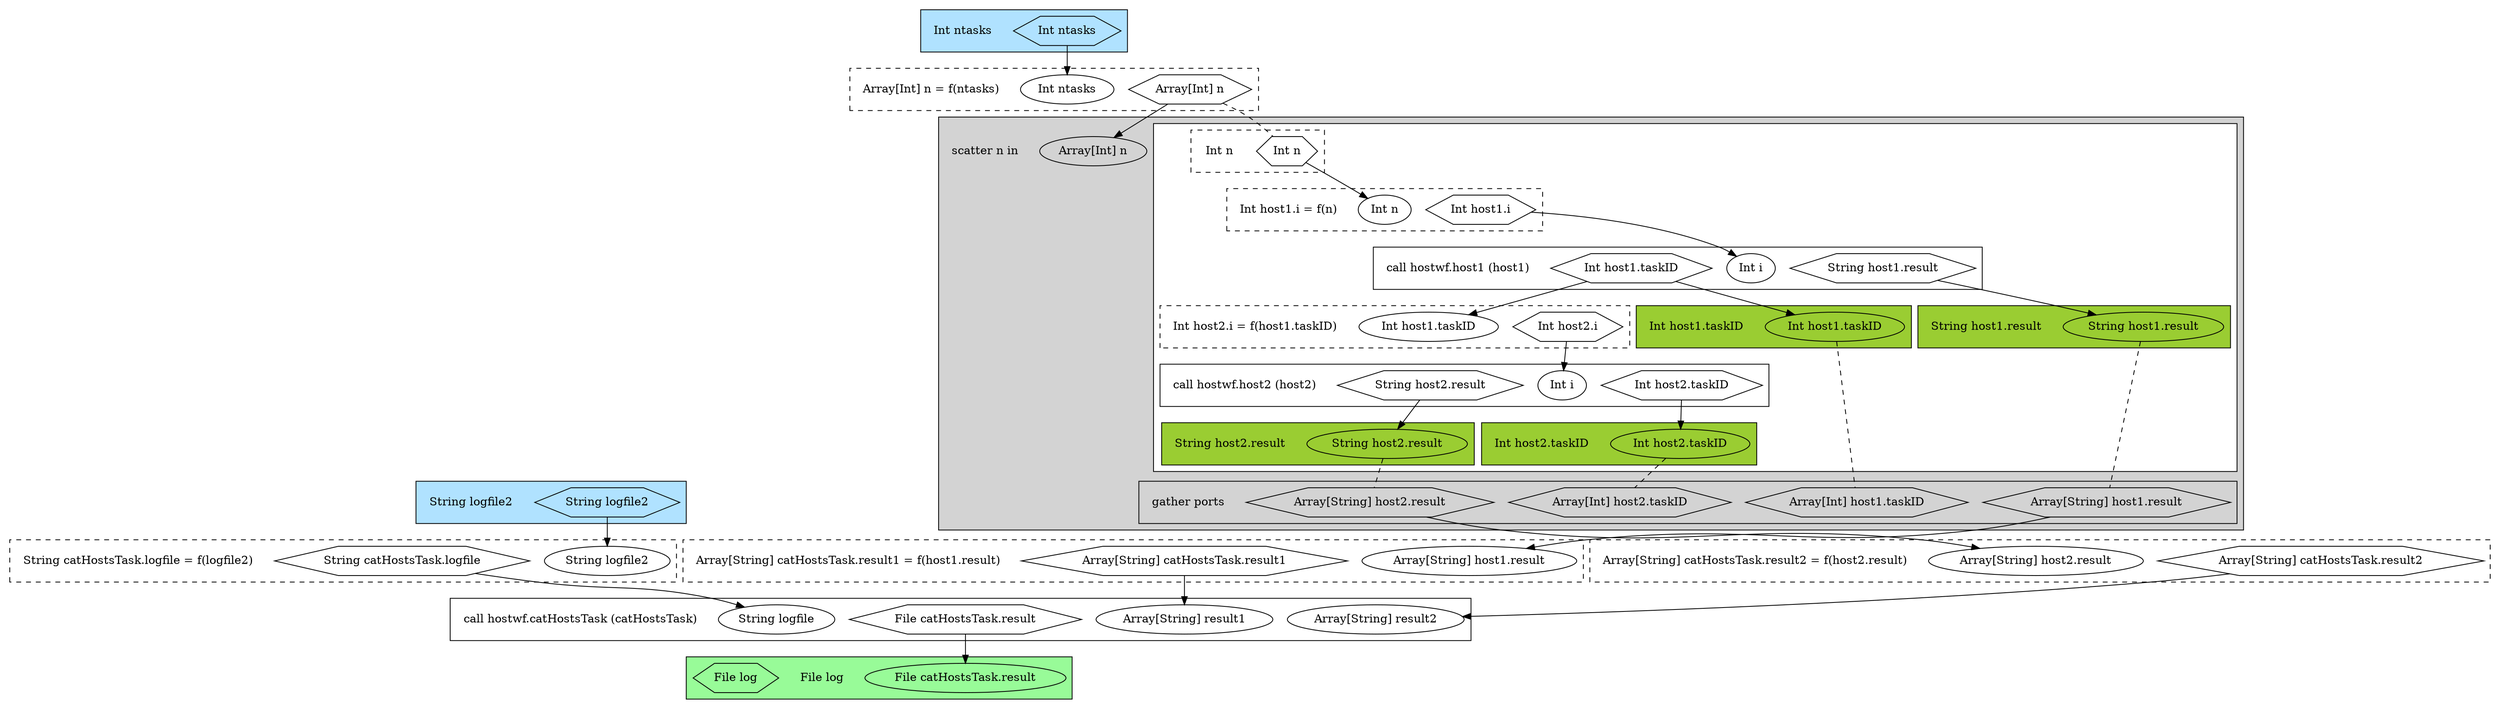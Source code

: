 digraph "workflow"
{
  compound=true;
  "PORT1815592231" -> "PORT808653065"
  "PORT666312528" -> "PORT634638280"
  "PORT1146484093" -> "PORT1277678493" [style=dashed arrowhead=none]
  "PORT361903111" -> "PORT98801744"
  "PORT628164202" -> "PORT1089341986" [style=dashed arrowhead=none]
  "PORT978035840" -> "PORT1635358020"
  "PORT1962826086" -> "PORT361903111" [style=dashed arrowhead=none]
  "PORT939391749" -> "PORT1198442960"
  "PORT320850799" -> "PORT1962826086"
  "PORT964981922" -> "PORT487764004"
  "PORT142103421" -> "PORT214768579"
  "PORT808653065" -> "PORT2078154554" [style=dashed arrowhead=none]
  "PORT128077491" -> "PORT1559817679"
  "PORT128077491" -> "PORT1292570580" [style=dashed arrowhead=none]
  "PORT1399398408" -> "PORT369351727"
  "PORT1292570580" -> "PORT1340634558"
  "PORT704387627" -> "PORT1146484093"
  "PORT1956060889" -> "PORT628164202"
  "PORT1779479139" -> "PORT1890318768"
  "PORT1956060889" -> "PORT943165647"
  "PORT1472759652" -> "PORT844872102"
  "PORT2078154554" -> "PORT2029709919"

  
  subgraph cluster_19 {
    style="filled,solid";
    fillcolor=white;
    "NODE1882348832" [shape=plaintext label="call hostwf.catHostsTask (catHostsTask)"]
    "PORT1779479139" [shape=hexagon label="File catHostsTask.result"];
    "PORT1198442960" [shape=oval label="Array[String] result1"];
    "PORT844872102" [shape=oval label="Array[String] result2"];
    "PORT487764004" [shape=oval label="String logfile"];
  
  
  }
  
  subgraph cluster_0 {
    style="filled,solid";
    fillcolor=lightskyblue1;
    "NODE168870325" [shape=plaintext label="Int ntasks"]
    "PORT1399398408" [shape=hexagon label="Int ntasks"];
  
  
  }
  
  subgraph cluster_18 {
    style="filled,solid";
    fillcolor=palegreen;
    "NODE13643661" [shape=plaintext label="File log"]
    "PORT2025955363" [shape=hexagon label="File log"];
    "PORT1890318768" [shape=oval label="File catHostsTask.result"];
  
  
  }
  
  subgraph cluster_15 {
    style="filled,dashed";
    fillcolor=white;
    "NODE2082678778" [shape=plaintext label="Array[String] catHostsTask.result1 = f(host1.result)"]
    "PORT939391749" [shape=hexagon label="Array[String] catHostsTask.result1"];
    "PORT98801744" [shape=oval label="Array[String] host1.result"];
  
  
  }
  
  subgraph cluster_16 {
    style="filled,dashed";
    fillcolor=white;
    "NODE1773336805" [shape=plaintext label="Array[Int] n = f(ntasks)"]
    "PORT128077491" [shape=hexagon label="Array[Int] n"];
    "PORT369351727" [shape=oval label="Int ntasks"];
  
  
  }
  
  subgraph cluster_17 {
    style="filled,dashed";
    fillcolor=white;
    "NODE1598434875" [shape=plaintext label="String catHostsTask.logfile = f(logfile2)"]
    "PORT964981922" [shape=hexagon label="String catHostsTask.logfile"];
    "PORT1635358020" [shape=oval label="String logfile2"];
  
  
  }
  
  subgraph cluster_12 {
    style="filled,solid";
    fillcolor=lightgray;
    "NODE440472115" [shape=plaintext label="scatter n in"]
    
    "PORT1559817679" [shape=oval label="Array[Int] n"];
    
    subgraph cluster_13 {
      style="filled,solid";
      fillcolor=lightgray
      "2d2b61b5-693b-4666-9969-0337af3a759a" [shape=plaintext label="gather ports"]
      "PORT2078154554" [shape=hexagon label="Array[String] host2.result"];
      "PORT1277678493" [shape=hexagon label="Array[Int] host2.taskID"];
      "PORT361903111" [shape=hexagon label="Array[String] host1.result"];
      "PORT1089341986" [shape=hexagon label="Array[Int] host1.taskID"];
    
    }
          
    
    subgraph cluster_11 {
      style="filled,solid";
      fillcolor=white;
      
      subgraph cluster_3 {
        style="filled,solid";
        fillcolor=white;
        "NODE56510351" [shape=plaintext label="call hostwf.host1 (host1)"]
        "PORT1956060889" [shape=hexagon label="Int host1.taskID"];
        "PORT320850799" [shape=hexagon label="String host1.result"];
        "PORT214768579" [shape=oval label="Int i"];
      
      
      }
      
      subgraph cluster_5 {
        style="dashed";
        fillcolor=blueviolet;
        "NODE1835841364" [shape=plaintext label="Int n"]
        "PORT1292570580" [shape=hexagon label="Int n"];
      
      
      }
      
      subgraph cluster_9 {
        style="filled,solid";
        fillcolor=yellowgreen;
        "NODE698498109" [shape=plaintext label="String host1.result"]
        "PORT1962826086" [shape=oval label="String host1.result"];
      
      
      }
      
      subgraph cluster_8 {
        style="filled,solid";
        fillcolor=yellowgreen;
        "NODE1397530667" [shape=plaintext label="Int host1.taskID"]
        "PORT628164202" [shape=oval label="Int host1.taskID"];
      
      
      }
      
      subgraph cluster_4 {
        style="filled,solid";
        fillcolor=yellowgreen;
        "NODE1265287441" [shape=plaintext label="Int host2.taskID"]
        "PORT1146484093" [shape=oval label="Int host2.taskID"];
      
      
      }
      
      subgraph cluster_6 {
        style="filled,solid";
        fillcolor=white;
        "NODE809822663" [shape=plaintext label="call hostwf.host2 (host2)"]
        "PORT704387627" [shape=hexagon label="Int host2.taskID"];
        "PORT1815592231" [shape=hexagon label="String host2.result"];
        "PORT634638280" [shape=oval label="Int i"];
      
      
      }
      
      subgraph cluster_2 {
        style="filled,dashed";
        fillcolor=white;
        "NODE1104654975" [shape=plaintext label="Int host2.i = f(host1.taskID)"]
        "PORT666312528" [shape=hexagon label="Int host2.i"];
        "PORT943165647" [shape=oval label="Int host1.taskID"];
      
      
      }
      
      subgraph cluster_10 {
        style="filled,dashed";
        fillcolor=white;
        "NODE1803361784" [shape=plaintext label="Int host1.i = f(n)"]
        "PORT142103421" [shape=hexagon label="Int host1.i"];
        "PORT1340634558" [shape=oval label="Int n"];
      
      
      }
      
      subgraph cluster_7 {
        style="filled,solid";
        fillcolor=yellowgreen;
        "NODE1877240674" [shape=plaintext label="String host2.result"]
        "PORT808653065" [shape=oval label="String host2.result"];
      
      
      }
    
    }
  
  }
  
  subgraph cluster_1 {
    style="filled,solid";
    fillcolor=lightskyblue1;
    "NODE1682619279" [shape=plaintext label="String logfile2"]
    "PORT978035840" [shape=hexagon label="String logfile2"];
  
  
  }
  
  subgraph cluster_14 {
    style="filled,dashed";
    fillcolor=white;
    "NODE1300528434" [shape=plaintext label="Array[String] catHostsTask.result2 = f(host2.result)"]
    "PORT1472759652" [shape=hexagon label="Array[String] catHostsTask.result2"];
    "PORT2029709919" [shape=oval label="Array[String] host2.result"];
  
  
  }

}

